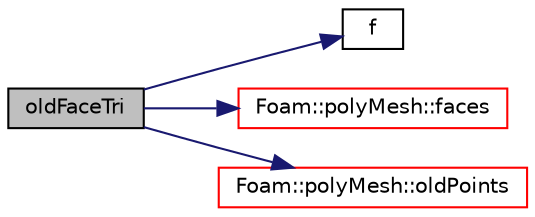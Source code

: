 digraph "oldFaceTri"
{
  bgcolor="transparent";
  edge [fontname="Helvetica",fontsize="10",labelfontname="Helvetica",labelfontsize="10"];
  node [fontname="Helvetica",fontsize="10",shape=record];
  rankdir="LR";
  Node2200 [label="oldFaceTri",height=0.2,width=0.4,color="black", fillcolor="grey75", style="filled", fontcolor="black"];
  Node2200 -> Node2201 [color="midnightblue",fontsize="10",style="solid",fontname="Helvetica"];
  Node2201 [label="f",height=0.2,width=0.4,color="black",URL="$a18335.html#a888be93833ac7a23170555c69c690288"];
  Node2200 -> Node2202 [color="midnightblue",fontsize="10",style="solid",fontname="Helvetica"];
  Node2202 [label="Foam::polyMesh::faces",height=0.2,width=0.4,color="red",URL="$a28565.html#a431c0a24765f0bb6d32f6a03ce0e9b57",tooltip="Return raw faces. "];
  Node2200 -> Node2248 [color="midnightblue",fontsize="10",style="solid",fontname="Helvetica"];
  Node2248 [label="Foam::polyMesh::oldPoints",height=0.2,width=0.4,color="red",URL="$a28565.html#a7db04d5fb2df0e34a2e616680cddea9a",tooltip="Return old points for mesh motion. "];
}
